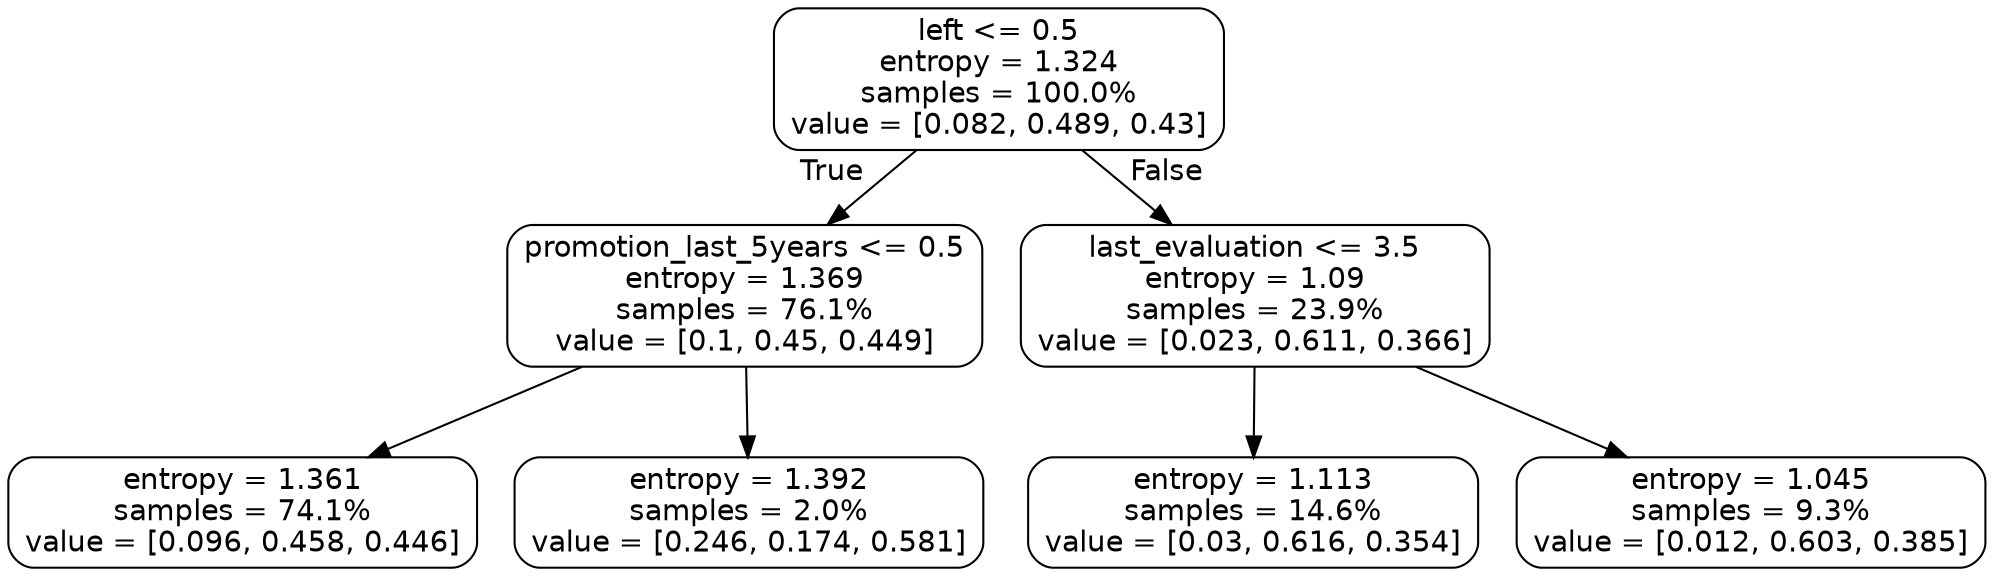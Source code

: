 digraph Tree {
node [shape=box, style="rounded", color="black", fontname=helvetica] ;
graph [ranksep=equally, splines=polyline] ;
edge [fontname=helvetica] ;
0 [label="left <= 0.5\nentropy = 1.324\nsamples = 100.0%\nvalue = [0.082, 0.489, 0.43]"] ;
1 [label="promotion_last_5years <= 0.5\nentropy = 1.369\nsamples = 76.1%\nvalue = [0.1, 0.45, 0.449]"] ;
0 -> 1 [labeldistance=2.5, labelangle=45, headlabel="True"] ;
2 [label="entropy = 1.361\nsamples = 74.1%\nvalue = [0.096, 0.458, 0.446]"] ;
1 -> 2 ;
3 [label="entropy = 1.392\nsamples = 2.0%\nvalue = [0.246, 0.174, 0.581]"] ;
1 -> 3 ;
4 [label="last_evaluation <= 3.5\nentropy = 1.09\nsamples = 23.9%\nvalue = [0.023, 0.611, 0.366]"] ;
0 -> 4 [labeldistance=2.5, labelangle=-45, headlabel="False"] ;
5 [label="entropy = 1.113\nsamples = 14.6%\nvalue = [0.03, 0.616, 0.354]"] ;
4 -> 5 ;
6 [label="entropy = 1.045\nsamples = 9.3%\nvalue = [0.012, 0.603, 0.385]"] ;
4 -> 6 ;
{rank=same ; 0} ;
{rank=same ; 1; 4} ;
{rank=same ; 2; 3; 5; 6} ;
}